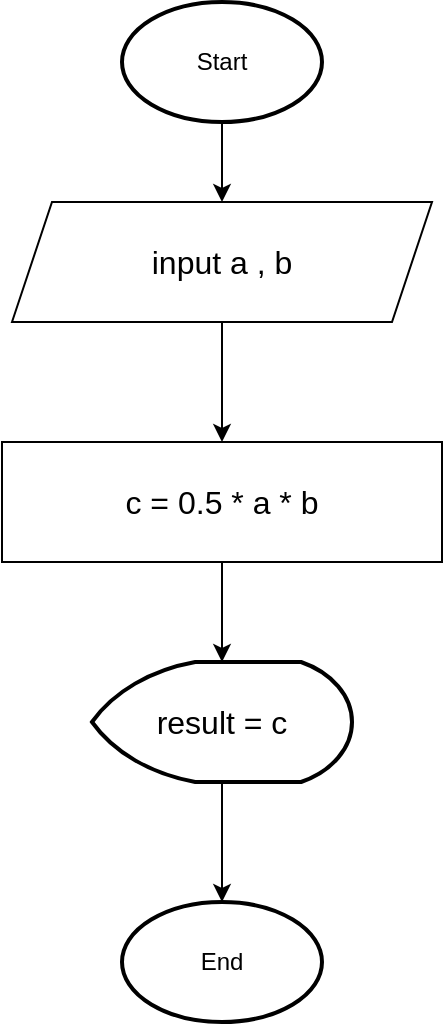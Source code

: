 <mxfile version="22.1.1" type="device" pages="3">
  <diagram name="re1" id="JkzXqChmwJc7sXpIJYD6">
    <mxGraphModel dx="1050" dy="574" grid="1" gridSize="10" guides="1" tooltips="1" connect="1" arrows="1" fold="1" page="1" pageScale="1" pageWidth="827" pageHeight="1169" math="0" shadow="0">
      <root>
        <mxCell id="0" />
        <mxCell id="1" parent="0" />
        <mxCell id="WJb2BG2JKigpdhm2wN4K-6" value="" style="edgeStyle=orthogonalEdgeStyle;rounded=0;orthogonalLoop=1;jettySize=auto;html=1;" edge="1" parent="1" source="WJb2BG2JKigpdhm2wN4K-1" target="WJb2BG2JKigpdhm2wN4K-5">
          <mxGeometry relative="1" as="geometry" />
        </mxCell>
        <mxCell id="WJb2BG2JKigpdhm2wN4K-1" value="Start" style="strokeWidth=2;html=1;shape=mxgraph.flowchart.start_1;whiteSpace=wrap;" vertex="1" parent="1">
          <mxGeometry x="364" y="70" width="100" height="60" as="geometry" />
        </mxCell>
        <mxCell id="WJb2BG2JKigpdhm2wN4K-9" value="" style="edgeStyle=orthogonalEdgeStyle;rounded=0;orthogonalLoop=1;jettySize=auto;html=1;" edge="1" parent="1" source="WJb2BG2JKigpdhm2wN4K-5" target="WJb2BG2JKigpdhm2wN4K-7">
          <mxGeometry relative="1" as="geometry" />
        </mxCell>
        <mxCell id="WJb2BG2JKigpdhm2wN4K-5" value="&lt;font style=&quot;font-size: 16px;&quot;&gt;input a , b&lt;/font&gt;" style="shape=parallelogram;perimeter=parallelogramPerimeter;whiteSpace=wrap;html=1;fixedSize=1;" vertex="1" parent="1">
          <mxGeometry x="309" y="170" width="210" height="60" as="geometry" />
        </mxCell>
        <mxCell id="WJb2BG2JKigpdhm2wN4K-11" value="" style="edgeStyle=orthogonalEdgeStyle;rounded=0;orthogonalLoop=1;jettySize=auto;html=1;" edge="1" parent="1" source="WJb2BG2JKigpdhm2wN4K-7" target="WJb2BG2JKigpdhm2wN4K-10">
          <mxGeometry relative="1" as="geometry" />
        </mxCell>
        <mxCell id="WJb2BG2JKigpdhm2wN4K-7" value="&lt;font style=&quot;font-size: 16px;&quot;&gt;c = 0.5 * a * b&lt;/font&gt;" style="rounded=0;whiteSpace=wrap;html=1;" vertex="1" parent="1">
          <mxGeometry x="304" y="290" width="220" height="60" as="geometry" />
        </mxCell>
        <mxCell id="WJb2BG2JKigpdhm2wN4K-13" value="" style="edgeStyle=orthogonalEdgeStyle;rounded=0;orthogonalLoop=1;jettySize=auto;html=1;" edge="1" parent="1" source="WJb2BG2JKigpdhm2wN4K-10" target="WJb2BG2JKigpdhm2wN4K-12">
          <mxGeometry relative="1" as="geometry" />
        </mxCell>
        <mxCell id="WJb2BG2JKigpdhm2wN4K-10" value="&lt;font style=&quot;font-size: 16px;&quot;&gt;result = c&lt;/font&gt;" style="strokeWidth=2;html=1;shape=mxgraph.flowchart.display;whiteSpace=wrap;" vertex="1" parent="1">
          <mxGeometry x="349" y="400" width="130" height="60" as="geometry" />
        </mxCell>
        <mxCell id="WJb2BG2JKigpdhm2wN4K-12" value="End" style="strokeWidth=2;html=1;shape=mxgraph.flowchart.start_1;whiteSpace=wrap;" vertex="1" parent="1">
          <mxGeometry x="364" y="520" width="100" height="60" as="geometry" />
        </mxCell>
      </root>
    </mxGraphModel>
  </diagram>
  <diagram id="L8HQkxQiWQDhqs6ZQztg" name="re2">
    <mxGraphModel dx="1050" dy="574" grid="1" gridSize="10" guides="1" tooltips="1" connect="1" arrows="1" fold="1" page="1" pageScale="1" pageWidth="827" pageHeight="1169" math="0" shadow="0">
      <root>
        <mxCell id="0" />
        <mxCell id="1" parent="0" />
        <mxCell id="nU0mM4m2yAgCuyKcGbFc-4" value="" style="edgeStyle=orthogonalEdgeStyle;rounded=0;orthogonalLoop=1;jettySize=auto;html=1;" edge="1" parent="1" source="nU0mM4m2yAgCuyKcGbFc-1" target="nU0mM4m2yAgCuyKcGbFc-3">
          <mxGeometry relative="1" as="geometry" />
        </mxCell>
        <mxCell id="nU0mM4m2yAgCuyKcGbFc-1" value="Start" style="strokeWidth=2;html=1;shape=mxgraph.flowchart.start_1;whiteSpace=wrap;" vertex="1" parent="1">
          <mxGeometry x="250" y="90" width="100" height="60" as="geometry" />
        </mxCell>
        <mxCell id="nU0mM4m2yAgCuyKcGbFc-6" value="" style="edgeStyle=orthogonalEdgeStyle;rounded=0;orthogonalLoop=1;jettySize=auto;html=1;" edge="1" parent="1" source="nU0mM4m2yAgCuyKcGbFc-3" target="nU0mM4m2yAgCuyKcGbFc-5">
          <mxGeometry relative="1" as="geometry" />
        </mxCell>
        <mxCell id="nU0mM4m2yAgCuyKcGbFc-3" value="input a" style="shape=parallelogram;perimeter=parallelogramPerimeter;whiteSpace=wrap;html=1;fixedSize=1;" vertex="1" parent="1">
          <mxGeometry x="225" y="180" width="150" height="60" as="geometry" />
        </mxCell>
        <mxCell id="nU0mM4m2yAgCuyKcGbFc-14" style="edgeStyle=orthogonalEdgeStyle;rounded=0;orthogonalLoop=1;jettySize=auto;html=1;exitX=0.5;exitY=1;exitDx=0;exitDy=0;exitPerimeter=0;entryX=0;entryY=0.5;entryDx=0;entryDy=0;" edge="1" parent="1" source="nU0mM4m2yAgCuyKcGbFc-5" target="nU0mM4m2yAgCuyKcGbFc-11">
          <mxGeometry relative="1" as="geometry" />
        </mxCell>
        <mxCell id="nU0mM4m2yAgCuyKcGbFc-5" value="a &amp;gt; 0" style="strokeWidth=2;html=1;shape=mxgraph.flowchart.decision;whiteSpace=wrap;" vertex="1" parent="1">
          <mxGeometry x="240" y="280" width="120" height="100" as="geometry" />
        </mxCell>
        <mxCell id="nU0mM4m2yAgCuyKcGbFc-12" style="edgeStyle=orthogonalEdgeStyle;rounded=0;orthogonalLoop=1;jettySize=auto;html=1;exitX=0.5;exitY=1;exitDx=0;exitDy=0;exitPerimeter=0;entryX=0.5;entryY=0;entryDx=0;entryDy=0;" edge="1" parent="1" source="nU0mM4m2yAgCuyKcGbFc-7" target="nU0mM4m2yAgCuyKcGbFc-11">
          <mxGeometry relative="1" as="geometry" />
        </mxCell>
        <mxCell id="nU0mM4m2yAgCuyKcGbFc-17" style="edgeStyle=orthogonalEdgeStyle;rounded=0;orthogonalLoop=1;jettySize=auto;html=1;exitX=1;exitY=0.5;exitDx=0;exitDy=0;exitPerimeter=0;entryX=0.5;entryY=0;entryDx=0;entryDy=0;" edge="1" parent="1" source="nU0mM4m2yAgCuyKcGbFc-7" target="nU0mM4m2yAgCuyKcGbFc-16">
          <mxGeometry relative="1" as="geometry" />
        </mxCell>
        <mxCell id="nU0mM4m2yAgCuyKcGbFc-7" value="a &amp;lt; 0" style="strokeWidth=2;html=1;shape=mxgraph.flowchart.decision;whiteSpace=wrap;" vertex="1" parent="1">
          <mxGeometry x="414" y="360" width="116" height="100" as="geometry" />
        </mxCell>
        <mxCell id="nU0mM4m2yAgCuyKcGbFc-9" style="edgeStyle=orthogonalEdgeStyle;rounded=0;orthogonalLoop=1;jettySize=auto;html=1;exitX=1;exitY=0.5;exitDx=0;exitDy=0;exitPerimeter=0;entryX=0.5;entryY=0;entryDx=0;entryDy=0;entryPerimeter=0;" edge="1" parent="1" source="nU0mM4m2yAgCuyKcGbFc-5" target="nU0mM4m2yAgCuyKcGbFc-7">
          <mxGeometry relative="1" as="geometry" />
        </mxCell>
        <mxCell id="nU0mM4m2yAgCuyKcGbFc-19" value="" style="edgeStyle=orthogonalEdgeStyle;rounded=0;orthogonalLoop=1;jettySize=auto;html=1;" edge="1" parent="1" source="nU0mM4m2yAgCuyKcGbFc-11" target="nU0mM4m2yAgCuyKcGbFc-15">
          <mxGeometry relative="1" as="geometry" />
        </mxCell>
        <mxCell id="nU0mM4m2yAgCuyKcGbFc-11" value="" style="ellipse;whiteSpace=wrap;html=1;aspect=fixed;" vertex="1" parent="1">
          <mxGeometry x="360" y="620" width="20" height="20" as="geometry" />
        </mxCell>
        <mxCell id="nU0mM4m2yAgCuyKcGbFc-21" value="" style="edgeStyle=orthogonalEdgeStyle;rounded=0;orthogonalLoop=1;jettySize=auto;html=1;" edge="1" parent="1" source="nU0mM4m2yAgCuyKcGbFc-15" target="nU0mM4m2yAgCuyKcGbFc-20">
          <mxGeometry relative="1" as="geometry" />
        </mxCell>
        <mxCell id="nU0mM4m2yAgCuyKcGbFc-15" value="Result" style="strokeWidth=2;html=1;shape=mxgraph.flowchart.display;whiteSpace=wrap;" vertex="1" parent="1">
          <mxGeometry x="300" y="690" width="140" height="70" as="geometry" />
        </mxCell>
        <mxCell id="nU0mM4m2yAgCuyKcGbFc-18" style="edgeStyle=orthogonalEdgeStyle;rounded=0;orthogonalLoop=1;jettySize=auto;html=1;exitX=0.5;exitY=1;exitDx=0;exitDy=0;entryX=1;entryY=0.5;entryDx=0;entryDy=0;" edge="1" parent="1" source="nU0mM4m2yAgCuyKcGbFc-16" target="nU0mM4m2yAgCuyKcGbFc-11">
          <mxGeometry relative="1" as="geometry" />
        </mxCell>
        <mxCell id="nU0mM4m2yAgCuyKcGbFc-16" value="a = 0" style="rounded=0;whiteSpace=wrap;html=1;" vertex="1" parent="1">
          <mxGeometry x="570" y="470" width="120" height="60" as="geometry" />
        </mxCell>
        <mxCell id="nU0mM4m2yAgCuyKcGbFc-20" value="End" style="strokeWidth=2;html=1;shape=mxgraph.flowchart.start_1;whiteSpace=wrap;" vertex="1" parent="1">
          <mxGeometry x="320" y="810" width="100" height="60" as="geometry" />
        </mxCell>
        <mxCell id="nU0mM4m2yAgCuyKcGbFc-22" value="No" style="text;html=1;strokeColor=none;fillColor=none;align=center;verticalAlign=middle;whiteSpace=wrap;rounded=0;" vertex="1" parent="1">
          <mxGeometry x="350" y="300" width="60" height="30" as="geometry" />
        </mxCell>
        <mxCell id="nU0mM4m2yAgCuyKcGbFc-23" value="No" style="text;html=1;strokeColor=none;fillColor=none;align=center;verticalAlign=middle;whiteSpace=wrap;rounded=0;" vertex="1" parent="1">
          <mxGeometry x="520" y="380" width="60" height="30" as="geometry" />
        </mxCell>
        <mxCell id="nU0mM4m2yAgCuyKcGbFc-24" value="Yes" style="text;html=1;strokeColor=none;fillColor=none;align=center;verticalAlign=middle;whiteSpace=wrap;rounded=0;" vertex="1" parent="1">
          <mxGeometry x="250" y="370" width="60" height="30" as="geometry" />
        </mxCell>
        <mxCell id="nU0mM4m2yAgCuyKcGbFc-25" value="Yes" style="text;html=1;strokeColor=none;fillColor=none;align=center;verticalAlign=middle;whiteSpace=wrap;rounded=0;" vertex="1" parent="1">
          <mxGeometry x="420" y="450" width="60" height="30" as="geometry" />
        </mxCell>
      </root>
    </mxGraphModel>
  </diagram>
  <diagram id="5_LYnE2raiLzmelmMiiV" name="re3">
    <mxGraphModel dx="1050" dy="574" grid="1" gridSize="10" guides="1" tooltips="1" connect="1" arrows="1" fold="1" page="1" pageScale="1" pageWidth="827" pageHeight="1169" math="0" shadow="0">
      <root>
        <mxCell id="0" />
        <mxCell id="1" parent="0" />
        <mxCell id="ls7sr9xyTwQPhFGXUhDB-3" value="" style="edgeStyle=orthogonalEdgeStyle;rounded=0;orthogonalLoop=1;jettySize=auto;html=1;" edge="1" parent="1" source="ls7sr9xyTwQPhFGXUhDB-1" target="ls7sr9xyTwQPhFGXUhDB-2">
          <mxGeometry relative="1" as="geometry" />
        </mxCell>
        <mxCell id="ls7sr9xyTwQPhFGXUhDB-1" value="Start" style="strokeWidth=2;html=1;shape=mxgraph.flowchart.start_1;whiteSpace=wrap;" vertex="1" parent="1">
          <mxGeometry x="360" y="90" width="100" height="60" as="geometry" />
        </mxCell>
        <mxCell id="ls7sr9xyTwQPhFGXUhDB-5" value="" style="edgeStyle=orthogonalEdgeStyle;rounded=0;orthogonalLoop=1;jettySize=auto;html=1;" edge="1" parent="1" source="ls7sr9xyTwQPhFGXUhDB-2" target="ls7sr9xyTwQPhFGXUhDB-4">
          <mxGeometry relative="1" as="geometry" />
        </mxCell>
        <mxCell id="ls7sr9xyTwQPhFGXUhDB-2" value="input M" style="shape=parallelogram;perimeter=parallelogramPerimeter;whiteSpace=wrap;html=1;fixedSize=1;" vertex="1" parent="1">
          <mxGeometry x="350" y="190" width="120" height="60" as="geometry" />
        </mxCell>
        <mxCell id="ls7sr9xyTwQPhFGXUhDB-15" value="" style="edgeStyle=orthogonalEdgeStyle;rounded=0;orthogonalLoop=1;jettySize=auto;html=1;" edge="1" parent="1" source="ls7sr9xyTwQPhFGXUhDB-4" target="ls7sr9xyTwQPhFGXUhDB-14">
          <mxGeometry relative="1" as="geometry" />
        </mxCell>
        <mxCell id="ls7sr9xyTwQPhFGXUhDB-4" value="i = 1&amp;nbsp;" style="rounded=0;whiteSpace=wrap;html=1;" vertex="1" parent="1">
          <mxGeometry x="350" y="300" width="120" height="60" as="geometry" />
        </mxCell>
        <mxCell id="ls7sr9xyTwQPhFGXUhDB-9" value="" style="edgeStyle=orthogonalEdgeStyle;rounded=0;orthogonalLoop=1;jettySize=auto;html=1;" edge="1" parent="1" source="ls7sr9xyTwQPhFGXUhDB-6" target="ls7sr9xyTwQPhFGXUhDB-8">
          <mxGeometry relative="1" as="geometry" />
        </mxCell>
        <mxCell id="ls7sr9xyTwQPhFGXUhDB-20" style="edgeStyle=orthogonalEdgeStyle;rounded=0;orthogonalLoop=1;jettySize=auto;html=1;exitX=1;exitY=0.5;exitDx=0;exitDy=0;" edge="1" parent="1" source="ls7sr9xyTwQPhFGXUhDB-6" target="ls7sr9xyTwQPhFGXUhDB-19">
          <mxGeometry relative="1" as="geometry">
            <Array as="points">
              <mxPoint x="510" y="480" />
              <mxPoint x="510" y="860" />
              <mxPoint x="410" y="860" />
            </Array>
          </mxGeometry>
        </mxCell>
        <mxCell id="ls7sr9xyTwQPhFGXUhDB-6" value="i &amp;lt;= 12" style="rhombus;whiteSpace=wrap;html=1;" vertex="1" parent="1">
          <mxGeometry x="355" y="440" width="110" height="80" as="geometry" />
        </mxCell>
        <mxCell id="ls7sr9xyTwQPhFGXUhDB-11" value="" style="edgeStyle=orthogonalEdgeStyle;rounded=0;orthogonalLoop=1;jettySize=auto;html=1;" edge="1" parent="1" source="ls7sr9xyTwQPhFGXUhDB-8" target="ls7sr9xyTwQPhFGXUhDB-10">
          <mxGeometry relative="1" as="geometry" />
        </mxCell>
        <mxCell id="ls7sr9xyTwQPhFGXUhDB-8" value="M * i" style="rounded=0;whiteSpace=wrap;html=1;" vertex="1" parent="1">
          <mxGeometry x="350" y="560" width="120" height="60" as="geometry" />
        </mxCell>
        <mxCell id="ls7sr9xyTwQPhFGXUhDB-13" value="" style="edgeStyle=orthogonalEdgeStyle;rounded=0;orthogonalLoop=1;jettySize=auto;html=1;" edge="1" parent="1" source="ls7sr9xyTwQPhFGXUhDB-10" target="ls7sr9xyTwQPhFGXUhDB-12">
          <mxGeometry relative="1" as="geometry" />
        </mxCell>
        <mxCell id="ls7sr9xyTwQPhFGXUhDB-10" value="Result" style="strokeWidth=2;html=1;shape=mxgraph.flowchart.display;whiteSpace=wrap;" vertex="1" parent="1">
          <mxGeometry x="360" y="670" width="100" height="60" as="geometry" />
        </mxCell>
        <mxCell id="ls7sr9xyTwQPhFGXUhDB-17" style="edgeStyle=orthogonalEdgeStyle;rounded=0;orthogonalLoop=1;jettySize=auto;html=1;exitX=0;exitY=0.5;exitDx=0;exitDy=0;entryX=0;entryY=0.5;entryDx=0;entryDy=0;" edge="1" parent="1" source="ls7sr9xyTwQPhFGXUhDB-12" target="ls7sr9xyTwQPhFGXUhDB-14">
          <mxGeometry relative="1" as="geometry">
            <Array as="points">
              <mxPoint x="280" y="790" />
              <mxPoint x="280" y="400" />
            </Array>
          </mxGeometry>
        </mxCell>
        <mxCell id="ls7sr9xyTwQPhFGXUhDB-12" value="i ++" style="rounded=0;whiteSpace=wrap;html=1;" vertex="1" parent="1">
          <mxGeometry x="360" y="760" width="100" height="60" as="geometry" />
        </mxCell>
        <mxCell id="ls7sr9xyTwQPhFGXUhDB-16" value="" style="edgeStyle=orthogonalEdgeStyle;rounded=0;orthogonalLoop=1;jettySize=auto;html=1;" edge="1" parent="1" source="ls7sr9xyTwQPhFGXUhDB-14" target="ls7sr9xyTwQPhFGXUhDB-6">
          <mxGeometry relative="1" as="geometry" />
        </mxCell>
        <mxCell id="ls7sr9xyTwQPhFGXUhDB-14" value="" style="ellipse;whiteSpace=wrap;html=1;aspect=fixed;" vertex="1" parent="1">
          <mxGeometry x="400" y="390" width="20" height="20" as="geometry" />
        </mxCell>
        <mxCell id="ls7sr9xyTwQPhFGXUhDB-19" value="End" style="strokeWidth=2;html=1;shape=mxgraph.flowchart.start_1;whiteSpace=wrap;" vertex="1" parent="1">
          <mxGeometry x="360" y="880" width="100" height="60" as="geometry" />
        </mxCell>
        <mxCell id="ls7sr9xyTwQPhFGXUhDB-21" value="No" style="text;html=1;strokeColor=none;fillColor=none;align=center;verticalAlign=middle;whiteSpace=wrap;rounded=0;" vertex="1" parent="1">
          <mxGeometry x="450" y="450" width="60" height="30" as="geometry" />
        </mxCell>
        <mxCell id="ls7sr9xyTwQPhFGXUhDB-22" value="Yes" style="text;html=1;strokeColor=none;fillColor=none;align=center;verticalAlign=middle;whiteSpace=wrap;rounded=0;" vertex="1" parent="1">
          <mxGeometry x="400" y="520" width="60" height="30" as="geometry" />
        </mxCell>
      </root>
    </mxGraphModel>
  </diagram>
</mxfile>
